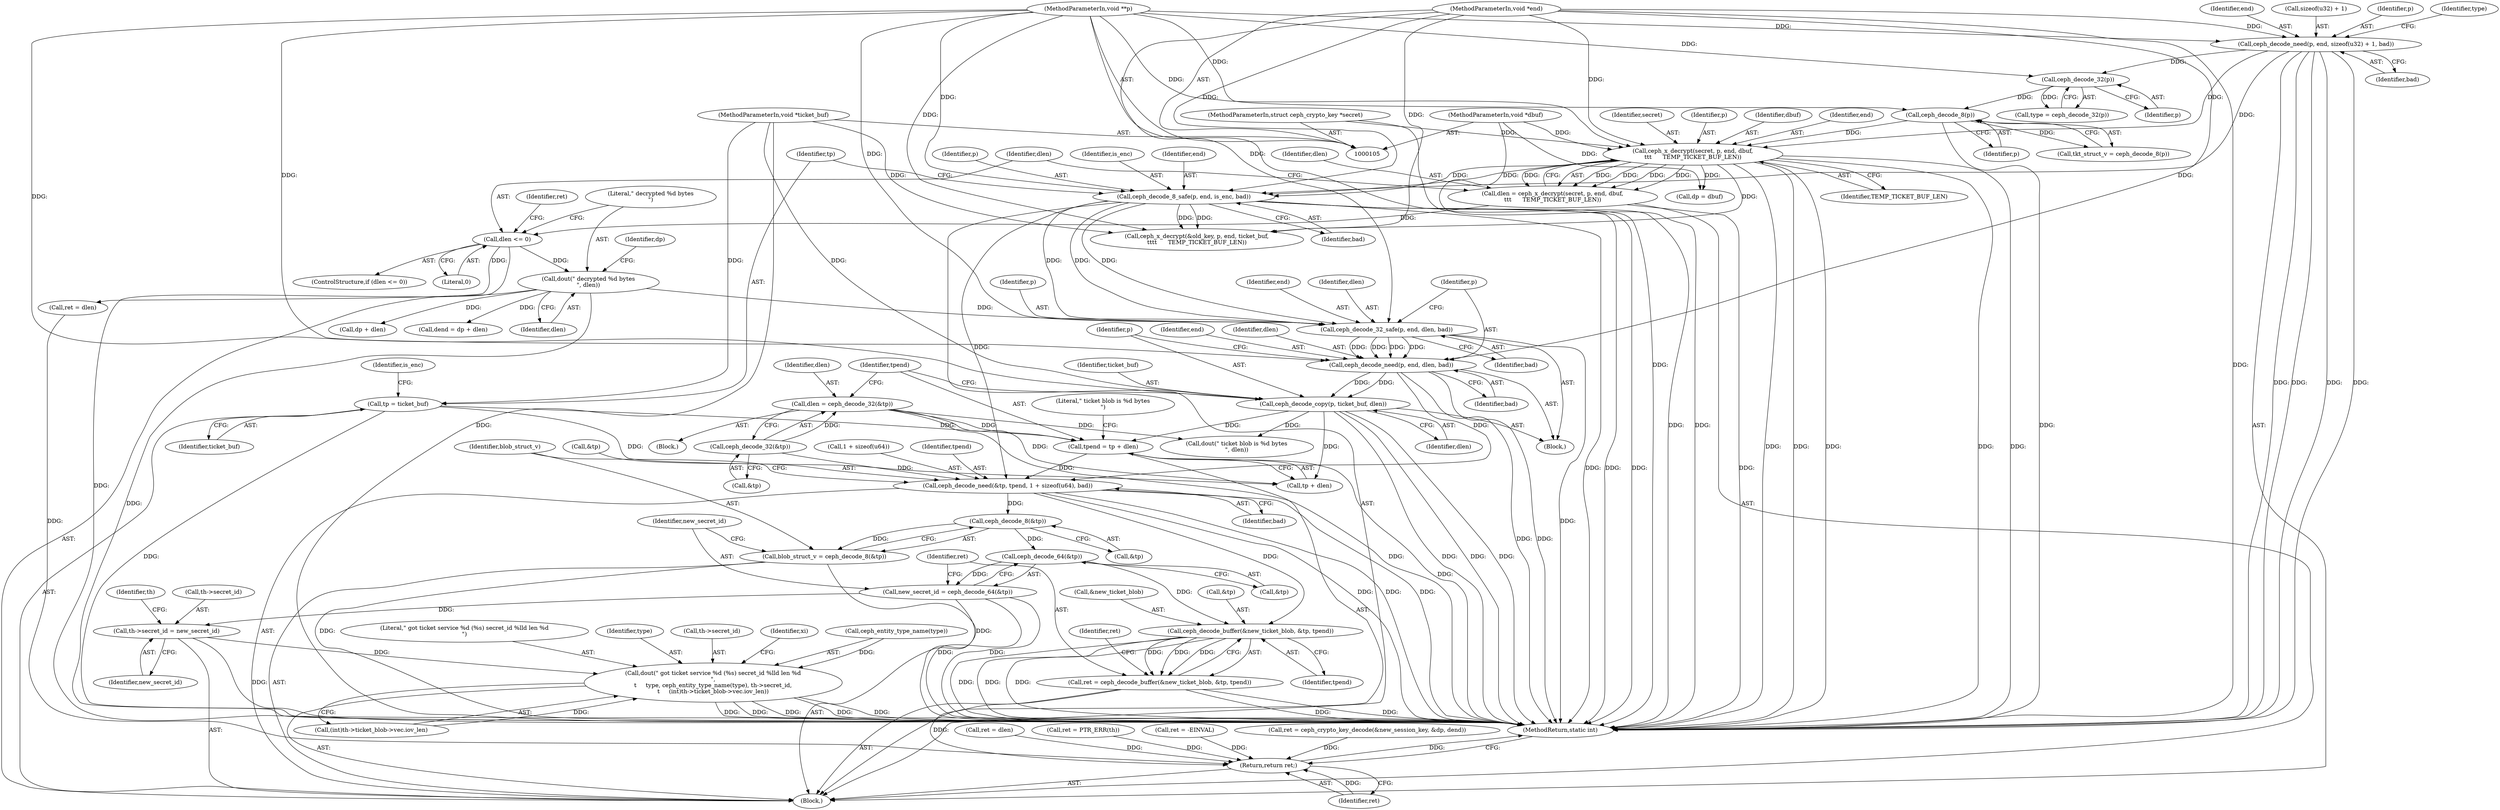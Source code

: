 digraph "1_linux_c27a3e4d667fdcad3db7b104f75659478e0c68d8_2@integer" {
"1000320" [label="(Call,tpend = tp + dlen)"];
"1000273" [label="(Call,tp = ticket_buf)"];
"1000111" [label="(MethodParameterIn,void *ticket_buf)"];
"1000316" [label="(Call,ceph_decode_copy(p, ticket_buf, dlen))"];
"1000311" [label="(Call,ceph_decode_need(p, end, dlen, bad))"];
"1000306" [label="(Call,ceph_decode_32_safe(p, end, dlen, bad))"];
"1000268" [label="(Call,ceph_decode_8_safe(p, end, is_enc, bad))"];
"1000180" [label="(Call,ceph_x_decrypt(secret, p, end, dbuf,\n\t\t\t      TEMP_TICKET_BUF_LEN))"];
"1000107" [label="(MethodParameterIn,struct ceph_crypto_key *secret)"];
"1000157" [label="(Call,ceph_decode_8(p))"];
"1000148" [label="(Call,ceph_decode_32(p))"];
"1000138" [label="(Call,ceph_decode_need(p, end, sizeof(u32) + 1, bad))"];
"1000108" [label="(MethodParameterIn,void **p)"];
"1000109" [label="(MethodParameterIn,void *end)"];
"1000110" [label="(MethodParameterIn,void *dbuf)"];
"1000195" [label="(Call,dout(\" decrypted %d bytes\n\", dlen))"];
"1000187" [label="(Call,dlen <= 0)"];
"1000178" [label="(Call,dlen = ceph_x_decrypt(secret, p, end, dbuf,\n\t\t\t      TEMP_TICKET_BUF_LEN))"];
"1000299" [label="(Call,dlen = ceph_decode_32(&tp))"];
"1000301" [label="(Call,ceph_decode_32(&tp))"];
"1000328" [label="(Call,ceph_decode_need(&tp, tpend, 1 + sizeof(u64), bad))"];
"1000339" [label="(Call,ceph_decode_8(&tp))"];
"1000337" [label="(Call,blob_struct_v = ceph_decode_8(&tp))"];
"1000344" [label="(Call,ceph_decode_64(&tp))"];
"1000342" [label="(Call,new_secret_id = ceph_decode_64(&tp))"];
"1000386" [label="(Call,th->secret_id = new_secret_id)"];
"1000401" [label="(Call,dout(\" got ticket service %d (%s) secret_id %lld len %d\n\",\n\t     type, ceph_entity_type_name(type), th->secret_id,\n\t     (int)th->ticket_blob->vec.iov_len))"];
"1000349" [label="(Call,ceph_decode_buffer(&new_ticket_blob, &tp, tpend))"];
"1000347" [label="(Call,ret = ceph_decode_buffer(&new_ticket_blob, &tp, tpend))"];
"1000426" [label="(Return,return ret;)"];
"1000108" [label="(MethodParameterIn,void **p)"];
"1000189" [label="(Literal,0)"];
"1000326" [label="(Literal,\" ticket blob is %d bytes\n\")"];
"1000109" [label="(MethodParameterIn,void *end)"];
"1000274" [label="(Identifier,tp)"];
"1000401" [label="(Call,dout(\" got ticket service %d (%s) secret_id %lld len %d\n\",\n\t     type, ceph_entity_type_name(type), th->secret_id,\n\t     (int)th->ticket_blob->vec.iov_len))"];
"1000308" [label="(Identifier,end)"];
"1000199" [label="(Identifier,dp)"];
"1000340" [label="(Call,&tp)"];
"1000197" [label="(Identifier,dlen)"];
"1000402" [label="(Literal,\" got ticket service %d (%s) secret_id %lld len %d\n\")"];
"1000295" [label="(Call,ret = dlen)"];
"1000180" [label="(Call,ceph_x_decrypt(secret, p, end, dbuf,\n\t\t\t      TEMP_TICKET_BUF_LEN))"];
"1000191" [label="(Call,ret = dlen)"];
"1000187" [label="(Call,dlen <= 0)"];
"1000345" [label="(Call,&tp)"];
"1000352" [label="(Call,&tp)"];
"1000158" [label="(Identifier,p)"];
"1000313" [label="(Identifier,end)"];
"1000336" [label="(Identifier,bad)"];
"1000403" [label="(Identifier,type)"];
"1000271" [label="(Identifier,is_enc)"];
"1000139" [label="(Identifier,p)"];
"1000314" [label="(Identifier,dlen)"];
"1000309" [label="(Identifier,dlen)"];
"1000188" [label="(Identifier,dlen)"];
"1000307" [label="(Identifier,p)"];
"1000277" [label="(Identifier,is_enc)"];
"1000182" [label="(Identifier,p)"];
"1000302" [label="(Call,&tp)"];
"1000179" [label="(Identifier,dlen)"];
"1000356" [label="(Identifier,ret)"];
"1000275" [label="(Identifier,ticket_buf)"];
"1000354" [label="(Identifier,tpend)"];
"1000311" [label="(Call,ceph_decode_need(p, end, dlen, bad))"];
"1000178" [label="(Call,dlen = ceph_x_decrypt(secret, p, end, dbuf,\n\t\t\t      TEMP_TICKET_BUF_LEN))"];
"1000319" [label="(Identifier,dlen)"];
"1000173" [label="(Call,ret = PTR_ERR(th))"];
"1000147" [label="(Identifier,type)"];
"1000322" [label="(Call,tp + dlen)"];
"1000434" [label="(MethodReturn,static int)"];
"1000112" [label="(Block,)"];
"1000349" [label="(Call,ceph_decode_buffer(&new_ticket_blob, &tp, tpend))"];
"1000344" [label="(Call,ceph_decode_64(&tp))"];
"1000201" [label="(Call,dend = dp + dlen)"];
"1000329" [label="(Call,&tp)"];
"1000393" [label="(Identifier,th)"];
"1000386" [label="(Call,th->secret_id = new_secret_id)"];
"1000140" [label="(Identifier,end)"];
"1000268" [label="(Call,ceph_decode_8_safe(p, end, is_enc, bad))"];
"1000184" [label="(Identifier,dbuf)"];
"1000312" [label="(Identifier,p)"];
"1000315" [label="(Identifier,bad)"];
"1000299" [label="(Call,dlen = ceph_decode_32(&tp))"];
"1000332" [label="(Call,1 + sizeof(u64))"];
"1000110" [label="(MethodParameterIn,void *dbuf)"];
"1000325" [label="(Call,dout(\" ticket blob is %d bytes\n\", dlen))"];
"1000270" [label="(Identifier,end)"];
"1000426" [label="(Return,return ret;)"];
"1000141" [label="(Call,sizeof(u32) + 1)"];
"1000328" [label="(Call,ceph_decode_need(&tp, tpend, 1 + sizeof(u64), bad))"];
"1000300" [label="(Identifier,dlen)"];
"1000387" [label="(Call,th->secret_id)"];
"1000186" [label="(ControlStructure,if (dlen <= 0))"];
"1000342" [label="(Call,new_secret_id = ceph_decode_64(&tp))"];
"1000320" [label="(Call,tpend = tp + dlen)"];
"1000406" [label="(Call,th->secret_id)"];
"1000272" [label="(Identifier,bad)"];
"1000198" [label="(Call,dp = dbuf)"];
"1000192" [label="(Identifier,ret)"];
"1000310" [label="(Identifier,bad)"];
"1000195" [label="(Call,dout(\" decrypted %d bytes\n\", dlen))"];
"1000183" [label="(Identifier,end)"];
"1000348" [label="(Identifier,ret)"];
"1000317" [label="(Identifier,p)"];
"1000107" [label="(MethodParameterIn,struct ceph_crypto_key *secret)"];
"1000185" [label="(Identifier,TEMP_TICKET_BUF_LEN)"];
"1000203" [label="(Call,dp + dlen)"];
"1000316" [label="(Call,ceph_decode_copy(p, ticket_buf, dlen))"];
"1000155" [label="(Call,tkt_struct_v = ceph_decode_8(p))"];
"1000429" [label="(Call,ret = -EINVAL)"];
"1000338" [label="(Identifier,blob_struct_v)"];
"1000146" [label="(Call,type = ceph_decode_32(p))"];
"1000305" [label="(Block,)"];
"1000420" [label="(Identifier,xi)"];
"1000343" [label="(Identifier,new_secret_id)"];
"1000111" [label="(MethodParameterIn,void *ticket_buf)"];
"1000283" [label="(Call,ceph_x_decrypt(&old_key, p, end, ticket_buf,\n\t\t\t\t      TEMP_TICKET_BUF_LEN))"];
"1000138" [label="(Call,ceph_decode_need(p, end, sizeof(u32) + 1, bad))"];
"1000145" [label="(Identifier,bad)"];
"1000157" [label="(Call,ceph_decode_8(p))"];
"1000278" [label="(Block,)"];
"1000347" [label="(Call,ret = ceph_decode_buffer(&new_ticket_blob, &tp, tpend))"];
"1000196" [label="(Literal,\" decrypted %d bytes\n\")"];
"1000225" [label="(Call,ret = ceph_crypto_key_decode(&new_session_key, &dp, dend))"];
"1000427" [label="(Identifier,ret)"];
"1000301" [label="(Call,ceph_decode_32(&tp))"];
"1000318" [label="(Identifier,ticket_buf)"];
"1000390" [label="(Identifier,new_secret_id)"];
"1000306" [label="(Call,ceph_decode_32_safe(p, end, dlen, bad))"];
"1000269" [label="(Identifier,p)"];
"1000149" [label="(Identifier,p)"];
"1000339" [label="(Call,ceph_decode_8(&tp))"];
"1000350" [label="(Call,&new_ticket_blob)"];
"1000273" [label="(Call,tp = ticket_buf)"];
"1000337" [label="(Call,blob_struct_v = ceph_decode_8(&tp))"];
"1000181" [label="(Identifier,secret)"];
"1000321" [label="(Identifier,tpend)"];
"1000404" [label="(Call,ceph_entity_type_name(type))"];
"1000148" [label="(Call,ceph_decode_32(p))"];
"1000331" [label="(Identifier,tpend)"];
"1000409" [label="(Call,(int)th->ticket_blob->vec.iov_len)"];
"1000320" -> "1000112"  [label="AST: "];
"1000320" -> "1000322"  [label="CFG: "];
"1000321" -> "1000320"  [label="AST: "];
"1000322" -> "1000320"  [label="AST: "];
"1000326" -> "1000320"  [label="CFG: "];
"1000320" -> "1000434"  [label="DDG: "];
"1000273" -> "1000320"  [label="DDG: "];
"1000316" -> "1000320"  [label="DDG: "];
"1000299" -> "1000320"  [label="DDG: "];
"1000320" -> "1000328"  [label="DDG: "];
"1000273" -> "1000112"  [label="AST: "];
"1000273" -> "1000275"  [label="CFG: "];
"1000274" -> "1000273"  [label="AST: "];
"1000275" -> "1000273"  [label="AST: "];
"1000277" -> "1000273"  [label="CFG: "];
"1000273" -> "1000434"  [label="DDG: "];
"1000111" -> "1000273"  [label="DDG: "];
"1000273" -> "1000322"  [label="DDG: "];
"1000111" -> "1000105"  [label="AST: "];
"1000111" -> "1000434"  [label="DDG: "];
"1000111" -> "1000283"  [label="DDG: "];
"1000111" -> "1000316"  [label="DDG: "];
"1000316" -> "1000305"  [label="AST: "];
"1000316" -> "1000319"  [label="CFG: "];
"1000317" -> "1000316"  [label="AST: "];
"1000318" -> "1000316"  [label="AST: "];
"1000319" -> "1000316"  [label="AST: "];
"1000321" -> "1000316"  [label="CFG: "];
"1000316" -> "1000434"  [label="DDG: "];
"1000316" -> "1000434"  [label="DDG: "];
"1000316" -> "1000434"  [label="DDG: "];
"1000311" -> "1000316"  [label="DDG: "];
"1000311" -> "1000316"  [label="DDG: "];
"1000108" -> "1000316"  [label="DDG: "];
"1000316" -> "1000322"  [label="DDG: "];
"1000316" -> "1000325"  [label="DDG: "];
"1000311" -> "1000305"  [label="AST: "];
"1000311" -> "1000315"  [label="CFG: "];
"1000312" -> "1000311"  [label="AST: "];
"1000313" -> "1000311"  [label="AST: "];
"1000314" -> "1000311"  [label="AST: "];
"1000315" -> "1000311"  [label="AST: "];
"1000317" -> "1000311"  [label="CFG: "];
"1000311" -> "1000434"  [label="DDG: "];
"1000311" -> "1000434"  [label="DDG: "];
"1000306" -> "1000311"  [label="DDG: "];
"1000306" -> "1000311"  [label="DDG: "];
"1000306" -> "1000311"  [label="DDG: "];
"1000306" -> "1000311"  [label="DDG: "];
"1000108" -> "1000311"  [label="DDG: "];
"1000109" -> "1000311"  [label="DDG: "];
"1000311" -> "1000328"  [label="DDG: "];
"1000306" -> "1000305"  [label="AST: "];
"1000306" -> "1000310"  [label="CFG: "];
"1000307" -> "1000306"  [label="AST: "];
"1000308" -> "1000306"  [label="AST: "];
"1000309" -> "1000306"  [label="AST: "];
"1000310" -> "1000306"  [label="AST: "];
"1000312" -> "1000306"  [label="CFG: "];
"1000306" -> "1000434"  [label="DDG: "];
"1000268" -> "1000306"  [label="DDG: "];
"1000268" -> "1000306"  [label="DDG: "];
"1000268" -> "1000306"  [label="DDG: "];
"1000108" -> "1000306"  [label="DDG: "];
"1000109" -> "1000306"  [label="DDG: "];
"1000195" -> "1000306"  [label="DDG: "];
"1000268" -> "1000112"  [label="AST: "];
"1000268" -> "1000272"  [label="CFG: "];
"1000269" -> "1000268"  [label="AST: "];
"1000270" -> "1000268"  [label="AST: "];
"1000271" -> "1000268"  [label="AST: "];
"1000272" -> "1000268"  [label="AST: "];
"1000274" -> "1000268"  [label="CFG: "];
"1000268" -> "1000434"  [label="DDG: "];
"1000268" -> "1000434"  [label="DDG: "];
"1000268" -> "1000434"  [label="DDG: "];
"1000180" -> "1000268"  [label="DDG: "];
"1000180" -> "1000268"  [label="DDG: "];
"1000108" -> "1000268"  [label="DDG: "];
"1000109" -> "1000268"  [label="DDG: "];
"1000138" -> "1000268"  [label="DDG: "];
"1000268" -> "1000283"  [label="DDG: "];
"1000268" -> "1000283"  [label="DDG: "];
"1000268" -> "1000328"  [label="DDG: "];
"1000180" -> "1000178"  [label="AST: "];
"1000180" -> "1000185"  [label="CFG: "];
"1000181" -> "1000180"  [label="AST: "];
"1000182" -> "1000180"  [label="AST: "];
"1000183" -> "1000180"  [label="AST: "];
"1000184" -> "1000180"  [label="AST: "];
"1000185" -> "1000180"  [label="AST: "];
"1000178" -> "1000180"  [label="CFG: "];
"1000180" -> "1000434"  [label="DDG: "];
"1000180" -> "1000434"  [label="DDG: "];
"1000180" -> "1000434"  [label="DDG: "];
"1000180" -> "1000434"  [label="DDG: "];
"1000180" -> "1000434"  [label="DDG: "];
"1000180" -> "1000178"  [label="DDG: "];
"1000180" -> "1000178"  [label="DDG: "];
"1000180" -> "1000178"  [label="DDG: "];
"1000180" -> "1000178"  [label="DDG: "];
"1000180" -> "1000178"  [label="DDG: "];
"1000107" -> "1000180"  [label="DDG: "];
"1000157" -> "1000180"  [label="DDG: "];
"1000108" -> "1000180"  [label="DDG: "];
"1000138" -> "1000180"  [label="DDG: "];
"1000109" -> "1000180"  [label="DDG: "];
"1000110" -> "1000180"  [label="DDG: "];
"1000180" -> "1000198"  [label="DDG: "];
"1000180" -> "1000283"  [label="DDG: "];
"1000107" -> "1000105"  [label="AST: "];
"1000107" -> "1000434"  [label="DDG: "];
"1000157" -> "1000155"  [label="AST: "];
"1000157" -> "1000158"  [label="CFG: "];
"1000158" -> "1000157"  [label="AST: "];
"1000155" -> "1000157"  [label="CFG: "];
"1000157" -> "1000434"  [label="DDG: "];
"1000157" -> "1000155"  [label="DDG: "];
"1000148" -> "1000157"  [label="DDG: "];
"1000108" -> "1000157"  [label="DDG: "];
"1000148" -> "1000146"  [label="AST: "];
"1000148" -> "1000149"  [label="CFG: "];
"1000149" -> "1000148"  [label="AST: "];
"1000146" -> "1000148"  [label="CFG: "];
"1000148" -> "1000146"  [label="DDG: "];
"1000138" -> "1000148"  [label="DDG: "];
"1000108" -> "1000148"  [label="DDG: "];
"1000138" -> "1000112"  [label="AST: "];
"1000138" -> "1000145"  [label="CFG: "];
"1000139" -> "1000138"  [label="AST: "];
"1000140" -> "1000138"  [label="AST: "];
"1000141" -> "1000138"  [label="AST: "];
"1000145" -> "1000138"  [label="AST: "];
"1000147" -> "1000138"  [label="CFG: "];
"1000138" -> "1000434"  [label="DDG: "];
"1000138" -> "1000434"  [label="DDG: "];
"1000138" -> "1000434"  [label="DDG: "];
"1000138" -> "1000434"  [label="DDG: "];
"1000108" -> "1000138"  [label="DDG: "];
"1000109" -> "1000138"  [label="DDG: "];
"1000108" -> "1000105"  [label="AST: "];
"1000108" -> "1000434"  [label="DDG: "];
"1000108" -> "1000283"  [label="DDG: "];
"1000109" -> "1000105"  [label="AST: "];
"1000109" -> "1000434"  [label="DDG: "];
"1000109" -> "1000283"  [label="DDG: "];
"1000110" -> "1000105"  [label="AST: "];
"1000110" -> "1000434"  [label="DDG: "];
"1000110" -> "1000198"  [label="DDG: "];
"1000195" -> "1000112"  [label="AST: "];
"1000195" -> "1000197"  [label="CFG: "];
"1000196" -> "1000195"  [label="AST: "];
"1000197" -> "1000195"  [label="AST: "];
"1000199" -> "1000195"  [label="CFG: "];
"1000195" -> "1000434"  [label="DDG: "];
"1000187" -> "1000195"  [label="DDG: "];
"1000195" -> "1000201"  [label="DDG: "];
"1000195" -> "1000203"  [label="DDG: "];
"1000187" -> "1000186"  [label="AST: "];
"1000187" -> "1000189"  [label="CFG: "];
"1000188" -> "1000187"  [label="AST: "];
"1000189" -> "1000187"  [label="AST: "];
"1000192" -> "1000187"  [label="CFG: "];
"1000196" -> "1000187"  [label="CFG: "];
"1000187" -> "1000434"  [label="DDG: "];
"1000178" -> "1000187"  [label="DDG: "];
"1000187" -> "1000191"  [label="DDG: "];
"1000178" -> "1000112"  [label="AST: "];
"1000179" -> "1000178"  [label="AST: "];
"1000188" -> "1000178"  [label="CFG: "];
"1000178" -> "1000434"  [label="DDG: "];
"1000299" -> "1000278"  [label="AST: "];
"1000299" -> "1000301"  [label="CFG: "];
"1000300" -> "1000299"  [label="AST: "];
"1000301" -> "1000299"  [label="AST: "];
"1000321" -> "1000299"  [label="CFG: "];
"1000299" -> "1000434"  [label="DDG: "];
"1000301" -> "1000299"  [label="DDG: "];
"1000299" -> "1000322"  [label="DDG: "];
"1000299" -> "1000325"  [label="DDG: "];
"1000301" -> "1000302"  [label="CFG: "];
"1000302" -> "1000301"  [label="AST: "];
"1000301" -> "1000328"  [label="DDG: "];
"1000328" -> "1000112"  [label="AST: "];
"1000328" -> "1000336"  [label="CFG: "];
"1000329" -> "1000328"  [label="AST: "];
"1000331" -> "1000328"  [label="AST: "];
"1000332" -> "1000328"  [label="AST: "];
"1000336" -> "1000328"  [label="AST: "];
"1000338" -> "1000328"  [label="CFG: "];
"1000328" -> "1000434"  [label="DDG: "];
"1000328" -> "1000434"  [label="DDG: "];
"1000328" -> "1000434"  [label="DDG: "];
"1000328" -> "1000339"  [label="DDG: "];
"1000328" -> "1000349"  [label="DDG: "];
"1000339" -> "1000337"  [label="AST: "];
"1000339" -> "1000340"  [label="CFG: "];
"1000340" -> "1000339"  [label="AST: "];
"1000337" -> "1000339"  [label="CFG: "];
"1000339" -> "1000337"  [label="DDG: "];
"1000339" -> "1000344"  [label="DDG: "];
"1000337" -> "1000112"  [label="AST: "];
"1000338" -> "1000337"  [label="AST: "];
"1000343" -> "1000337"  [label="CFG: "];
"1000337" -> "1000434"  [label="DDG: "];
"1000337" -> "1000434"  [label="DDG: "];
"1000344" -> "1000342"  [label="AST: "];
"1000344" -> "1000345"  [label="CFG: "];
"1000345" -> "1000344"  [label="AST: "];
"1000342" -> "1000344"  [label="CFG: "];
"1000344" -> "1000342"  [label="DDG: "];
"1000344" -> "1000349"  [label="DDG: "];
"1000342" -> "1000112"  [label="AST: "];
"1000343" -> "1000342"  [label="AST: "];
"1000348" -> "1000342"  [label="CFG: "];
"1000342" -> "1000434"  [label="DDG: "];
"1000342" -> "1000434"  [label="DDG: "];
"1000342" -> "1000386"  [label="DDG: "];
"1000386" -> "1000112"  [label="AST: "];
"1000386" -> "1000390"  [label="CFG: "];
"1000387" -> "1000386"  [label="AST: "];
"1000390" -> "1000386"  [label="AST: "];
"1000393" -> "1000386"  [label="CFG: "];
"1000386" -> "1000434"  [label="DDG: "];
"1000386" -> "1000401"  [label="DDG: "];
"1000401" -> "1000112"  [label="AST: "];
"1000401" -> "1000409"  [label="CFG: "];
"1000402" -> "1000401"  [label="AST: "];
"1000403" -> "1000401"  [label="AST: "];
"1000404" -> "1000401"  [label="AST: "];
"1000406" -> "1000401"  [label="AST: "];
"1000409" -> "1000401"  [label="AST: "];
"1000420" -> "1000401"  [label="CFG: "];
"1000401" -> "1000434"  [label="DDG: "];
"1000401" -> "1000434"  [label="DDG: "];
"1000401" -> "1000434"  [label="DDG: "];
"1000401" -> "1000434"  [label="DDG: "];
"1000401" -> "1000434"  [label="DDG: "];
"1000404" -> "1000401"  [label="DDG: "];
"1000409" -> "1000401"  [label="DDG: "];
"1000349" -> "1000347"  [label="AST: "];
"1000349" -> "1000354"  [label="CFG: "];
"1000350" -> "1000349"  [label="AST: "];
"1000352" -> "1000349"  [label="AST: "];
"1000354" -> "1000349"  [label="AST: "];
"1000347" -> "1000349"  [label="CFG: "];
"1000349" -> "1000434"  [label="DDG: "];
"1000349" -> "1000434"  [label="DDG: "];
"1000349" -> "1000434"  [label="DDG: "];
"1000349" -> "1000347"  [label="DDG: "];
"1000349" -> "1000347"  [label="DDG: "];
"1000349" -> "1000347"  [label="DDG: "];
"1000347" -> "1000112"  [label="AST: "];
"1000348" -> "1000347"  [label="AST: "];
"1000356" -> "1000347"  [label="CFG: "];
"1000347" -> "1000434"  [label="DDG: "];
"1000347" -> "1000434"  [label="DDG: "];
"1000347" -> "1000426"  [label="DDG: "];
"1000426" -> "1000112"  [label="AST: "];
"1000426" -> "1000427"  [label="CFG: "];
"1000427" -> "1000426"  [label="AST: "];
"1000434" -> "1000426"  [label="CFG: "];
"1000426" -> "1000434"  [label="DDG: "];
"1000427" -> "1000426"  [label="DDG: "];
"1000295" -> "1000426"  [label="DDG: "];
"1000225" -> "1000426"  [label="DDG: "];
"1000429" -> "1000426"  [label="DDG: "];
"1000191" -> "1000426"  [label="DDG: "];
"1000173" -> "1000426"  [label="DDG: "];
}
